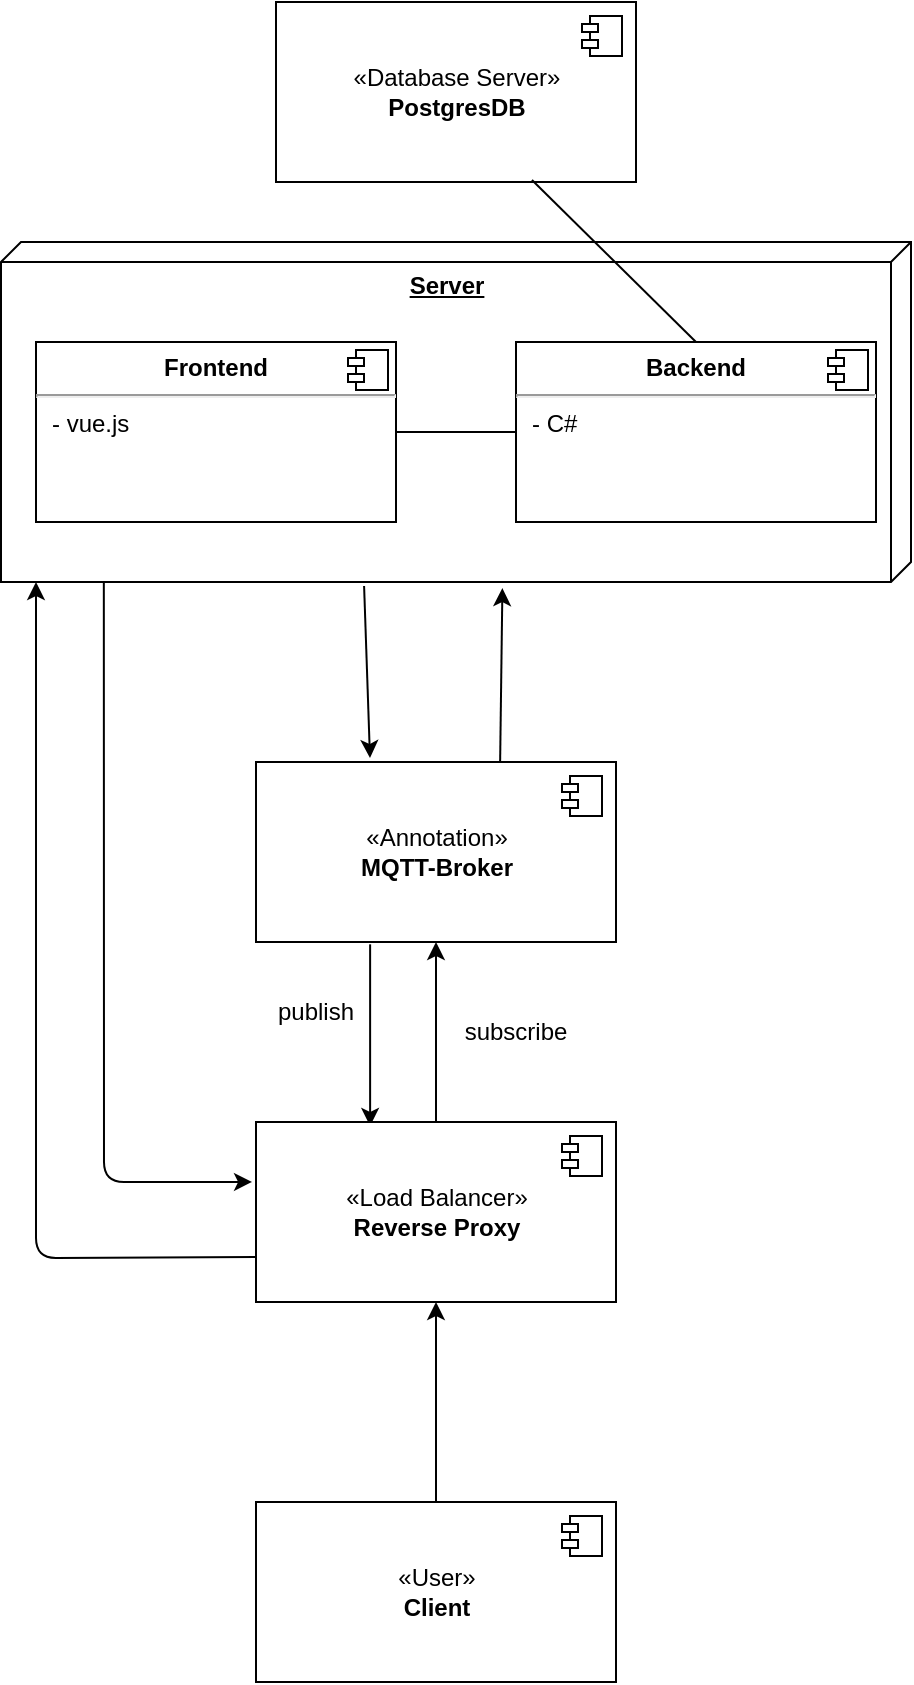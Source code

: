 <mxfile version="14.9.6" type="device"><diagram id="F7fACLqV5Iv1VbgsJtzd" name="Page-1"><mxGraphModel dx="1326" dy="806" grid="1" gridSize="10" guides="1" tooltips="1" connect="1" arrows="1" fold="1" page="1" pageScale="1" pageWidth="850" pageHeight="1100" math="0" shadow="0"><root><mxCell id="0"/><mxCell id="1" parent="0"/><mxCell id="19" style="edgeStyle=none;html=1;" parent="1" source="Iw-lahMxkx9hHxWYulpp-37" target="4" edge="1"><mxGeometry relative="1" as="geometry"/></mxCell><mxCell id="2" value="«User»&lt;br&gt;&lt;b&gt;Client&lt;/b&gt;" style="html=1;dropTarget=0;" parent="1" vertex="1"><mxGeometry x="340" y="760" width="180" height="90" as="geometry"/></mxCell><mxCell id="3" value="" style="shape=module;jettyWidth=8;jettyHeight=4;" parent="2" vertex="1"><mxGeometry x="1" width="20" height="20" relative="1" as="geometry"><mxPoint x="-27" y="7" as="offset"/></mxGeometry></mxCell><mxCell id="20" style="edgeStyle=none;html=1;exitX=0.317;exitY=1.013;exitDx=0;exitDy=0;exitPerimeter=0;entryX=0.317;entryY=0.022;entryDx=0;entryDy=0;entryPerimeter=0;" parent="1" source="4" target="Iw-lahMxkx9hHxWYulpp-37" edge="1"><mxGeometry relative="1" as="geometry"/></mxCell><mxCell id="29" style="edgeStyle=none;html=1;entryX=1.018;entryY=0.449;entryDx=0;entryDy=0;entryPerimeter=0;exitX=0.678;exitY=0.022;exitDx=0;exitDy=0;exitPerimeter=0;" parent="1" source="4" target="6" edge="1"><mxGeometry relative="1" as="geometry"/></mxCell><mxCell id="4" value="«Annotation»&lt;br&gt;&lt;b&gt;MQTT-Broker&lt;/b&gt;" style="html=1;dropTarget=0;" parent="1" vertex="1"><mxGeometry x="340" y="390" width="180" height="90" as="geometry"/></mxCell><mxCell id="5" value="" style="shape=module;jettyWidth=8;jettyHeight=4;" parent="4" vertex="1"><mxGeometry x="1" width="20" height="20" relative="1" as="geometry"><mxPoint x="-27" y="7" as="offset"/></mxGeometry></mxCell><mxCell id="28" style="edgeStyle=none;html=1;exitX=1.012;exitY=0.601;exitDx=0;exitDy=0;exitPerimeter=0;" parent="1" source="6" edge="1"><mxGeometry relative="1" as="geometry"><mxPoint x="397" y="388" as="targetPoint"/></mxGeometry></mxCell><mxCell id="6" value="&lt;b&gt;Server&lt;/b&gt;" style="verticalAlign=top;align=center;spacingTop=8;spacingLeft=2;spacingRight=12;shape=cube;size=10;direction=south;fontStyle=4;html=1;" parent="1" vertex="1"><mxGeometry x="212.5" y="130" width="455" height="170" as="geometry"/></mxCell><mxCell id="9" value="&lt;p style=&quot;margin:0px;margin-top:6px;text-align:center;&quot;&gt;&lt;b&gt;Frontend&lt;/b&gt;&lt;/p&gt;&lt;hr&gt;&lt;p style=&quot;margin:0px;margin-left:8px;&quot;&gt;- vue.js&lt;br&gt;&lt;br&gt;&lt;/p&gt;" style="align=left;overflow=fill;html=1;dropTarget=0;" parent="1" vertex="1"><mxGeometry x="230" y="180" width="180" height="90" as="geometry"/></mxCell><mxCell id="10" value="" style="shape=component;jettyWidth=8;jettyHeight=4;" parent="9" vertex="1"><mxGeometry x="1" width="20" height="20" relative="1" as="geometry"><mxPoint x="-24" y="4" as="offset"/></mxGeometry></mxCell><mxCell id="11" value="&lt;p style=&quot;margin:0px;margin-top:6px;text-align:center;&quot;&gt;&lt;b&gt;Backend&lt;/b&gt;&lt;/p&gt;&lt;hr&gt;&lt;p style=&quot;margin:0px;margin-left:8px;&quot;&gt;- C#&lt;br&gt;&lt;br&gt;&lt;/p&gt;" style="align=left;overflow=fill;html=1;dropTarget=0;" parent="1" vertex="1"><mxGeometry x="470" y="180" width="180" height="90" as="geometry"/></mxCell><mxCell id="12" value="" style="shape=component;jettyWidth=8;jettyHeight=4;" parent="11" vertex="1"><mxGeometry x="1" width="20" height="20" relative="1" as="geometry"><mxPoint x="-24" y="4" as="offset"/></mxGeometry></mxCell><mxCell id="17" value="«Database Server»&lt;br&gt;&lt;b&gt;PostgresDB&lt;/b&gt;" style="html=1;dropTarget=0;" parent="1" vertex="1"><mxGeometry x="350" y="10" width="180" height="90" as="geometry"/></mxCell><mxCell id="18" value="" style="shape=module;jettyWidth=8;jettyHeight=4;" parent="17" vertex="1"><mxGeometry x="1" width="20" height="20" relative="1" as="geometry"><mxPoint x="-27" y="7" as="offset"/></mxGeometry></mxCell><mxCell id="21" value="publish" style="text;html=1;strokeColor=none;fillColor=none;align=center;verticalAlign=middle;whiteSpace=wrap;rounded=0;" parent="1" vertex="1"><mxGeometry x="340" y="500" width="60" height="30" as="geometry"/></mxCell><mxCell id="22" value="subscribe" style="text;html=1;strokeColor=none;fillColor=none;align=center;verticalAlign=middle;whiteSpace=wrap;rounded=0;" parent="1" vertex="1"><mxGeometry x="440" y="510" width="60" height="30" as="geometry"/></mxCell><mxCell id="30" value="" style="endArrow=classic;html=1;exitX=0.5;exitY=0;exitDx=0;exitDy=0;entryX=0.5;entryY=1;entryDx=0;entryDy=0;" parent="1" source="2" target="Iw-lahMxkx9hHxWYulpp-37" edge="1"><mxGeometry width="50" height="50" relative="1" as="geometry"><mxPoint x="410" y="340" as="sourcePoint"/><mxPoint x="630" y="510" as="targetPoint"/></mxGeometry></mxCell><mxCell id="32" value="" style="endArrow=none;html=1;entryX=0;entryY=0.5;entryDx=0;entryDy=0;exitX=1;exitY=0.5;exitDx=0;exitDy=0;" parent="1" source="9" target="11" edge="1"><mxGeometry width="50" height="50" relative="1" as="geometry"><mxPoint x="410" y="340" as="sourcePoint"/><mxPoint x="460" y="290" as="targetPoint"/></mxGeometry></mxCell><mxCell id="33" value="" style="endArrow=none;html=1;exitX=0.711;exitY=0.989;exitDx=0;exitDy=0;exitPerimeter=0;entryX=0.5;entryY=0;entryDx=0;entryDy=0;" parent="1" source="17" target="11" edge="1"><mxGeometry width="50" height="50" relative="1" as="geometry"><mxPoint x="410" y="340" as="sourcePoint"/><mxPoint x="460" y="290" as="targetPoint"/></mxGeometry></mxCell><mxCell id="Iw-lahMxkx9hHxWYulpp-37" value="«Load Balancer»&lt;br&gt;&lt;b&gt;Reverse Proxy&lt;/b&gt;" style="html=1;dropTarget=0;" parent="1" vertex="1"><mxGeometry x="340" y="570" width="180" height="90" as="geometry"/></mxCell><mxCell id="Iw-lahMxkx9hHxWYulpp-38" value="" style="shape=module;jettyWidth=8;jettyHeight=4;" parent="Iw-lahMxkx9hHxWYulpp-37" vertex="1"><mxGeometry x="1" width="20" height="20" relative="1" as="geometry"><mxPoint x="-27" y="7" as="offset"/></mxGeometry></mxCell><mxCell id="PAT2-c5aGpYLFdM4kKtW-33" value="" style="endArrow=classic;html=1;exitX=0;exitY=0.75;exitDx=0;exitDy=0;" edge="1" parent="1" source="Iw-lahMxkx9hHxWYulpp-37"><mxGeometry width="50" height="50" relative="1" as="geometry"><mxPoint x="190" y="860" as="sourcePoint"/><mxPoint x="230" y="300" as="targetPoint"/><Array as="points"><mxPoint x="230" y="638"/></Array></mxGeometry></mxCell><mxCell id="PAT2-c5aGpYLFdM4kKtW-34" value="" style="endArrow=classic;html=1;exitX=1;exitY=0.887;exitDx=0;exitDy=0;exitPerimeter=0;entryX=-0.011;entryY=0.333;entryDx=0;entryDy=0;entryPerimeter=0;" edge="1" parent="1" source="6" target="Iw-lahMxkx9hHxWYulpp-37"><mxGeometry width="50" height="50" relative="1" as="geometry"><mxPoint x="250" y="490" as="sourcePoint"/><mxPoint x="264" y="780" as="targetPoint"/><Array as="points"><mxPoint x="264" y="600"/></Array></mxGeometry></mxCell></root></mxGraphModel></diagram></mxfile>